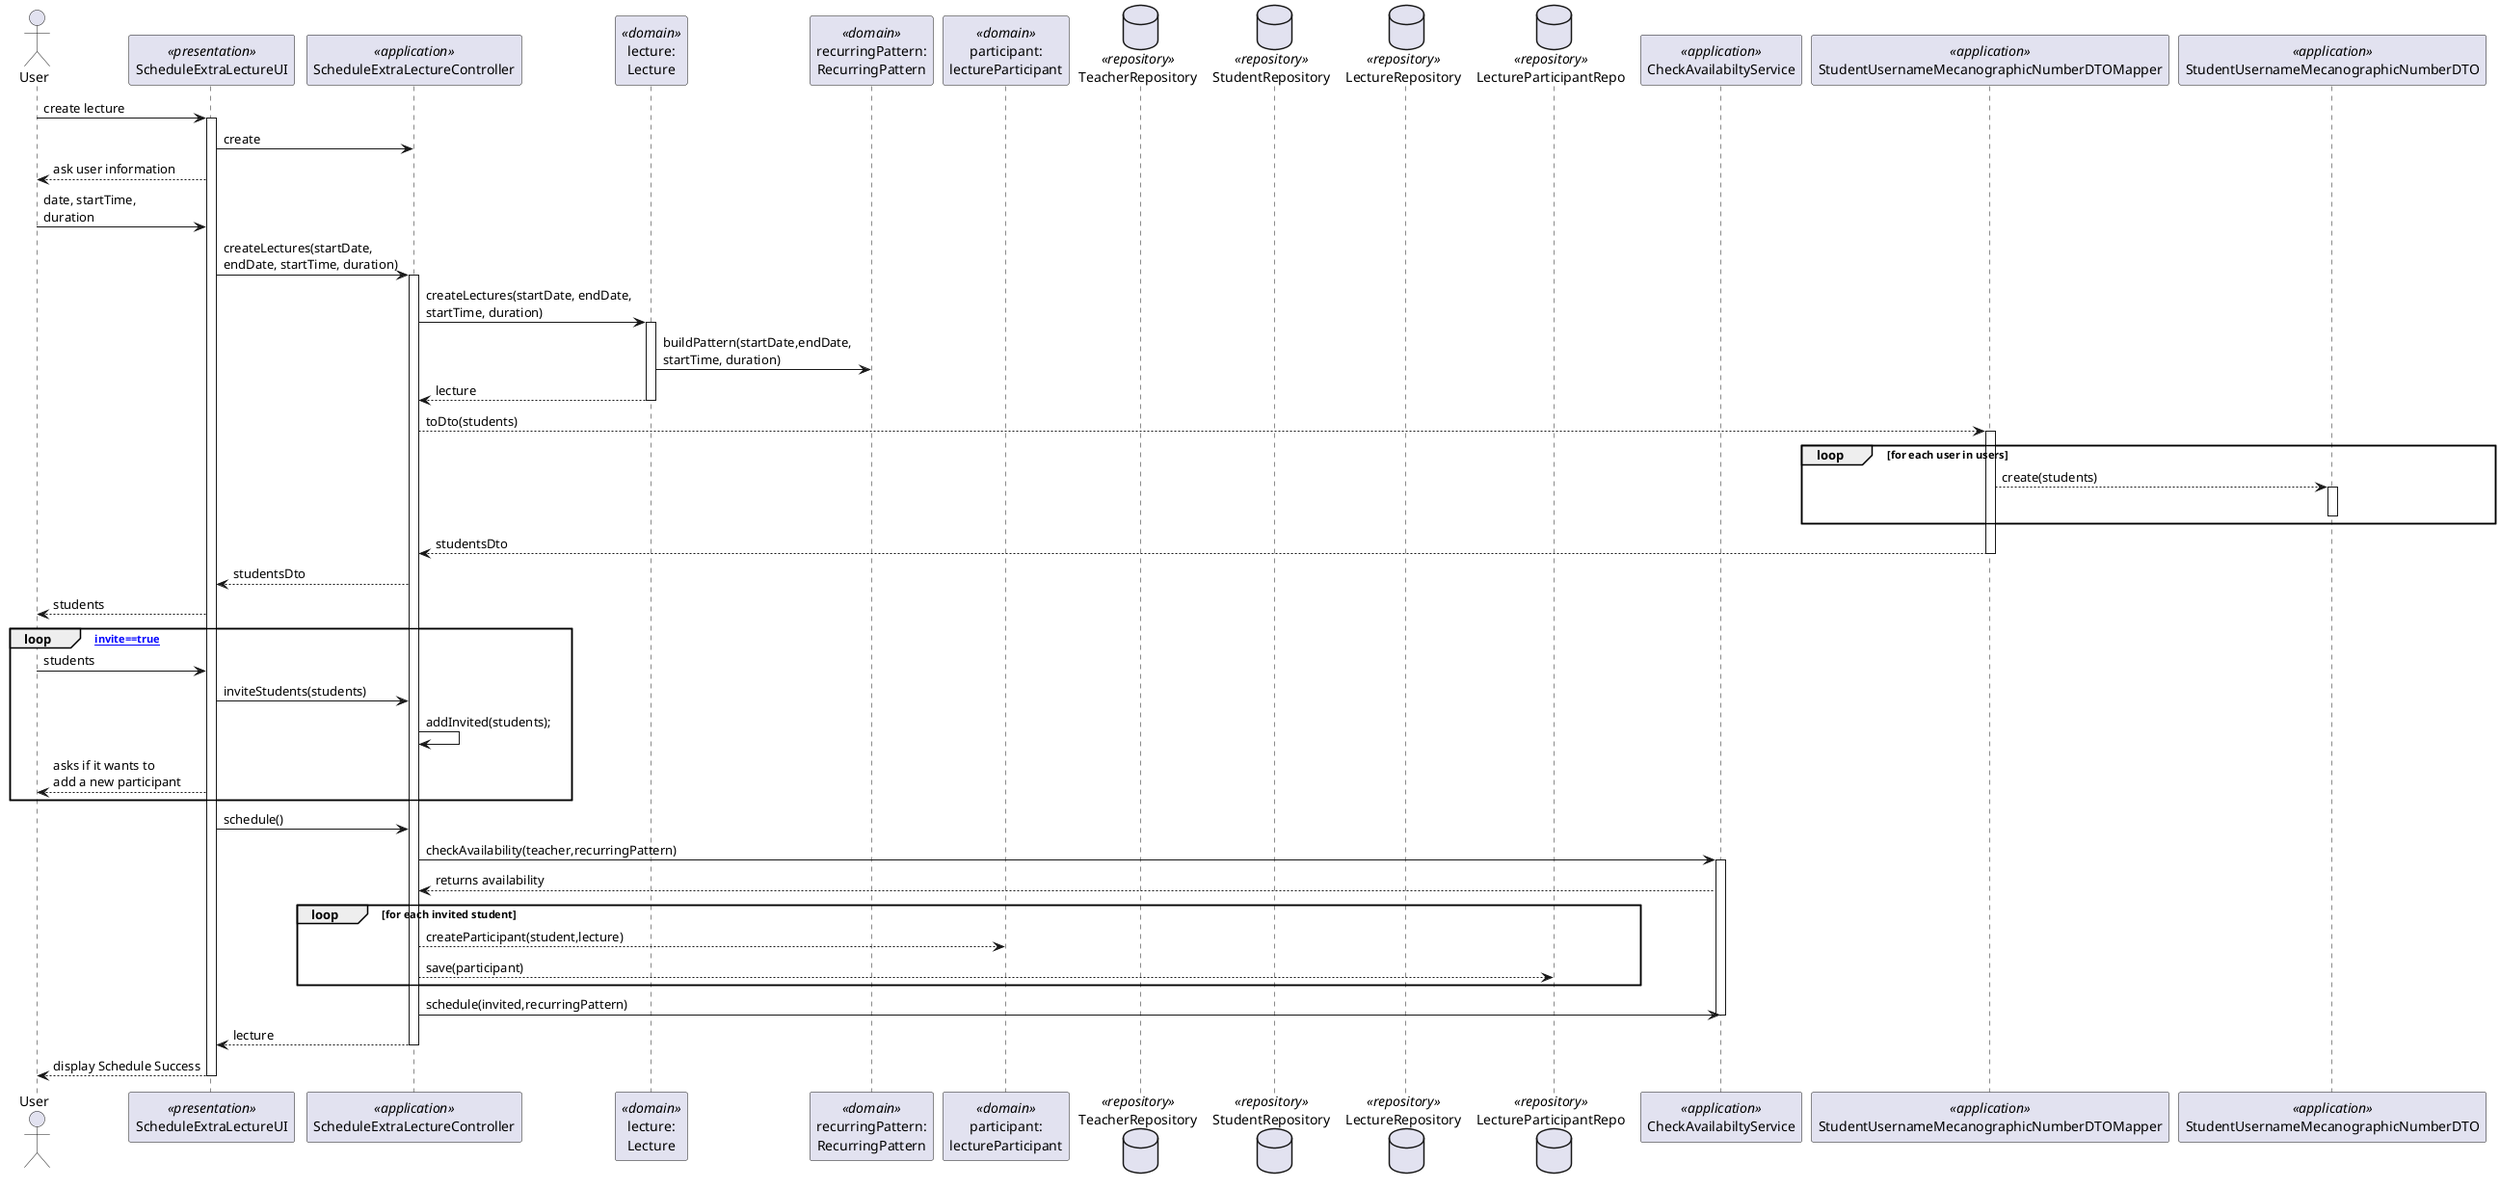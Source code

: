@startuml

skinparam packageStyle rect
skinparam shadowing false

actor User as Actor
participant ScheduleExtraLectureUI as UI <<presentation>> order 1
participant ScheduleExtraLectureController as Controller <<application>> order 2
participant "lecture:\nLecture" as lecture <<domain>> order 3
participant "recurringPattern:\nRecurringPattern" as Pattern <<domain>> order 4
participant "participant:\nlectureParticipant" as lectureParticipant <<domain>> order 5
database TeacherRepository as teacherRepo <<repository>> order 8
database StudentRepository as studentRepo <<repository>> order 8
database LectureRepository as lectureRepo <<repository>> order 9
database LectureParticipantRepo as participantRepo <<repository>> order 10
participant CheckAvailabiltyService as AvailService <<application>> order 11
participant StudentUsernameMecanographicNumberDTOMapper as Mapper <<application>> order 12
participant StudentUsernameMecanographicNumberDTO as DTO <<application>> order 13

Actor -> UI : create lecture
activate UI
    UI -> Controller : create

    deactivate Controller
    Actor <-- UI : ask user information
    Actor -> UI : date, startTime, \nduration
    UI -> Controller : createLectures(startDate, \nendDate, startTime, duration)
    activate Controller
            Controller -> lecture : createLectures(startDate, endDate, \nstartTime, duration)
            activate lecture
                lecture -> Pattern : buildPattern(startDate,endDate, \nstartTime, duration)
            Controller <-- lecture : lecture
            deactivate lecture
            Controller --> Mapper : toDto(students)
            loop for each user in users
            activate Mapper
            Mapper --> DTO : create(students)
            activate DTO

            deactivate DTO
            end
            Controller <-- Mapper : studentsDto
            deactivate Mapper
            UI <-- Controller : studentsDto
            Actor <-- UI : students

    loop [invite==true]
            Actor -> UI : students
            UI -> Controller : inviteStudents(students)
            Controller -> Controller : addInvited(students);

        deactivate lectureRepo

    Actor <-- UI : asks if it wants to \nadd a new participant
    end

    UI -> Controller : schedule()

    Controller -> AvailService : checkAvailability(teacher,recurringPattern)
    activate AvailService
     Controller <-- AvailService : returns availability
    loop for each invited student
            Controller --> lectureParticipant: createParticipant(student,lecture)
            Controller --> participantRepo: save(participant)
            activate lectureRepo
    end
    Controller -> AvailService : schedule(invited,recurringPattern)
    deactivate AvailService

    UI <-- Controller : lecture
    deactivate Controller
Actor <-- UI : display Schedule Success
deactivate UI

@enduml

